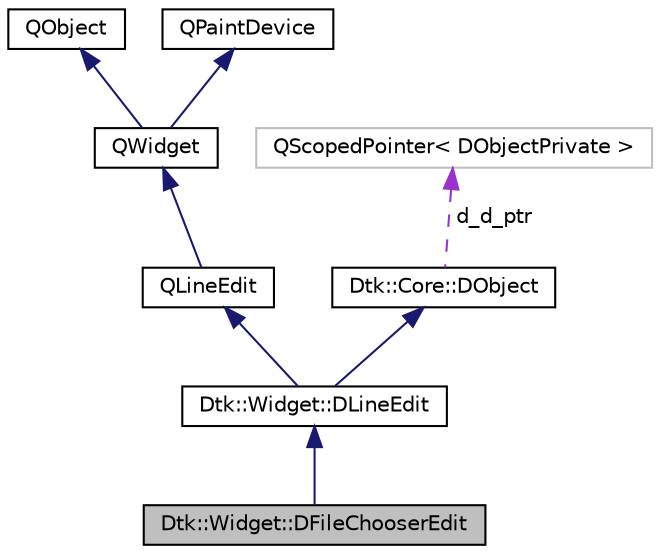 digraph "Dtk::Widget::DFileChooserEdit"
{
  edge [fontname="Helvetica",fontsize="10",labelfontname="Helvetica",labelfontsize="10"];
  node [fontname="Helvetica",fontsize="10",shape=record];
  Node7 [label="Dtk::Widget::DFileChooserEdit",height=0.2,width=0.4,color="black", fillcolor="grey75", style="filled", fontcolor="black"];
  Node8 -> Node7 [dir="back",color="midnightblue",fontsize="10",style="solid",fontname="Helvetica"];
  Node8 [label="Dtk::Widget::DLineEdit",height=0.2,width=0.4,color="black", fillcolor="white", style="filled",URL="$class_dtk_1_1_widget_1_1_d_line_edit.html",tooltip="DLineEdit提供了一个修改过的QLineEdit样式 "];
  Node9 -> Node8 [dir="back",color="midnightblue",fontsize="10",style="solid",fontname="Helvetica"];
  Node9 [label="QLineEdit",height=0.2,width=0.4,color="black", fillcolor="white", style="filled",URL="/home/xmuli/project/dtk/tags/qtwidgets.tags$qlineedit.html"];
  Node10 -> Node9 [dir="back",color="midnightblue",fontsize="10",style="solid",fontname="Helvetica"];
  Node10 [label="QWidget",height=0.2,width=0.4,color="black", fillcolor="white", style="filled",URL="/home/xmuli/project/dtk/tags/qtwidgets.tags$qwidget.html"];
  Node11 -> Node10 [dir="back",color="midnightblue",fontsize="10",style="solid",fontname="Helvetica"];
  Node11 [label="QObject",height=0.2,width=0.4,color="black", fillcolor="white", style="filled",URL="/home/xmuli/project/dtk/tags/qtcore.tags$qobject.html"];
  Node12 -> Node10 [dir="back",color="midnightblue",fontsize="10",style="solid",fontname="Helvetica"];
  Node12 [label="QPaintDevice",height=0.2,width=0.4,color="black", fillcolor="white", style="filled",URL="/home/xmuli/project/dtk/tags/qtgui.tags$qpaintdevice.html"];
  Node13 -> Node8 [dir="back",color="midnightblue",fontsize="10",style="solid",fontname="Helvetica"];
  Node13 [label="Dtk::Core::DObject",height=0.2,width=0.4,color="black", fillcolor="white", style="filled",URL="$class_dtk_1_1_core_1_1_d_object.html",tooltip="deepin-tool-kit 中所有公开类的祖先类。 "];
  Node14 -> Node13 [dir="back",color="darkorchid3",fontsize="10",style="dashed",label=" d_d_ptr" ,fontname="Helvetica"];
  Node14 [label="QScopedPointer\< DObjectPrivate \>",height=0.2,width=0.4,color="grey75", fillcolor="white", style="filled"];
}
